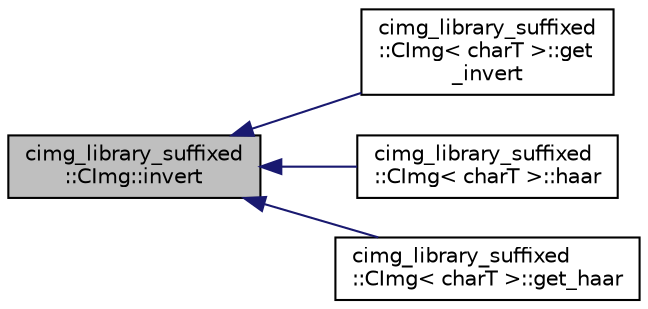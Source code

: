 digraph "cimg_library_suffixed::CImg::invert"
{
  edge [fontname="Helvetica",fontsize="10",labelfontname="Helvetica",labelfontsize="10"];
  node [fontname="Helvetica",fontsize="10",shape=record];
  rankdir="LR";
  Node1 [label="cimg_library_suffixed\l::CImg::invert",height=0.2,width=0.4,color="black", fillcolor="grey75", style="filled" fontcolor="black"];
  Node1 -> Node2 [dir="back",color="midnightblue",fontsize="10",style="solid",fontname="Helvetica"];
  Node2 [label="cimg_library_suffixed\l::CImg\< charT \>::get\l_invert",height=0.2,width=0.4,color="black", fillcolor="white", style="filled",URL="$structcimg__library__suffixed_1_1_c_img.html#a7e983b3439da49fc0e98e254e4586e1c",tooltip="Invert the instance image, viewed as a matrix ."];
  Node1 -> Node3 [dir="back",color="midnightblue",fontsize="10",style="solid",fontname="Helvetica"];
  Node3 [label="cimg_library_suffixed\l::CImg\< charT \>::haar",height=0.2,width=0.4,color="black", fillcolor="white", style="filled",URL="$structcimg__library__suffixed_1_1_c_img.html#ae5d38bed2e12d78631a84feb13fd715b",tooltip="Compute Haar multiscale wavelet transform."];
  Node1 -> Node4 [dir="back",color="midnightblue",fontsize="10",style="solid",fontname="Helvetica"];
  Node4 [label="cimg_library_suffixed\l::CImg\< charT \>::get_haar",height=0.2,width=0.4,color="black", fillcolor="white", style="filled",URL="$structcimg__library__suffixed_1_1_c_img.html#acaae27d8ee3ee9ed6d0ef7afcacb9145",tooltip="Compute Haar multiscale wavelet transform ."];
}
